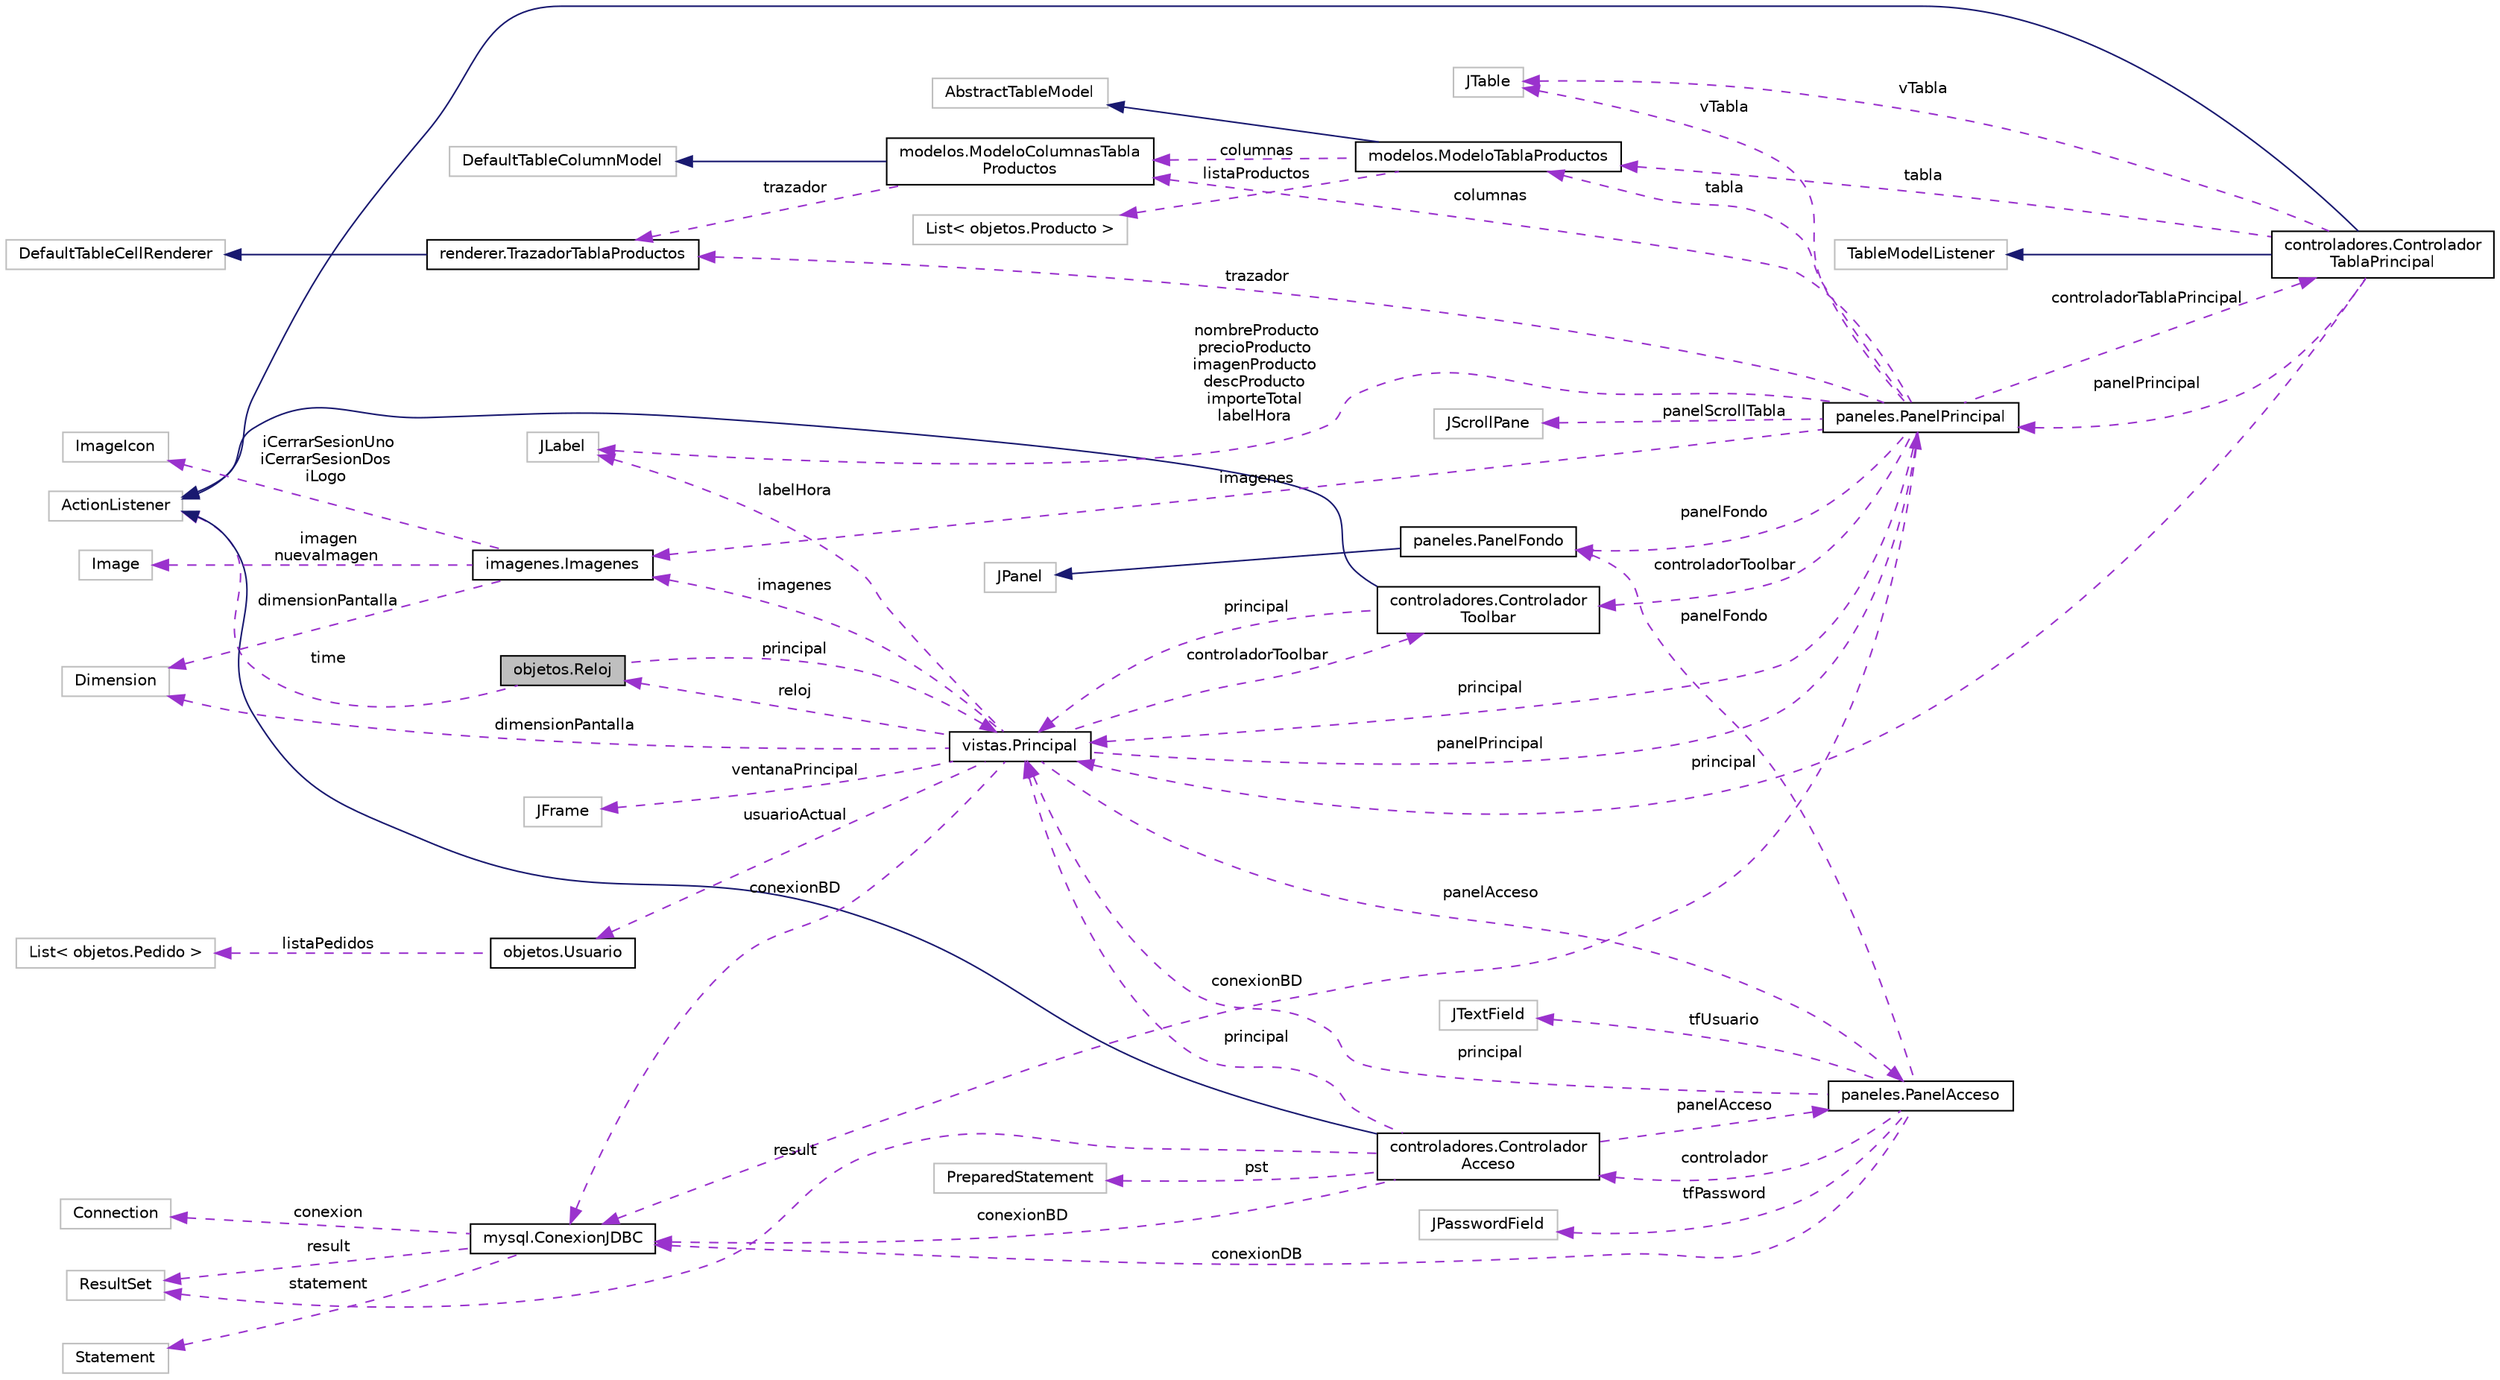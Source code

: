 digraph "objetos.Reloj"
{
  edge [fontname="Helvetica",fontsize="10",labelfontname="Helvetica",labelfontsize="10"];
  node [fontname="Helvetica",fontsize="10",shape=record];
  rankdir="LR";
  Node1 [label="objetos.Reloj",height=0.2,width=0.4,color="black", fillcolor="grey75", style="filled", fontcolor="black"];
  Node2 -> Node1 [dir="back",color="darkorchid3",fontsize="10",style="dashed",label=" time" ,fontname="Helvetica"];
  Node2 [label="ActionListener",height=0.2,width=0.4,color="grey75", fillcolor="white", style="filled"];
  Node3 -> Node1 [dir="back",color="darkorchid3",fontsize="10",style="dashed",label=" principal" ,fontname="Helvetica"];
  Node3 [label="vistas.Principal",height=0.2,width=0.4,color="black", fillcolor="white", style="filled",URL="$classvistas_1_1_principal.html"];
  Node1 -> Node3 [dir="back",color="darkorchid3",fontsize="10",style="dashed",label=" reloj" ,fontname="Helvetica"];
  Node4 -> Node3 [dir="back",color="darkorchid3",fontsize="10",style="dashed",label=" panelPrincipal" ,fontname="Helvetica"];
  Node4 [label="paneles.PanelPrincipal",height=0.2,width=0.4,color="black", fillcolor="white", style="filled",URL="$classpaneles_1_1_panel_principal.html"];
  Node5 -> Node4 [dir="back",color="darkorchid3",fontsize="10",style="dashed",label=" controladorTablaPrincipal" ,fontname="Helvetica"];
  Node5 [label="controladores.Controlador\lTablaPrincipal",height=0.2,width=0.4,color="black", fillcolor="white", style="filled",URL="$classcontroladores_1_1_controlador_tabla_principal.html"];
  Node2 -> Node5 [dir="back",color="midnightblue",fontsize="10",style="solid",fontname="Helvetica"];
  Node6 -> Node5 [dir="back",color="midnightblue",fontsize="10",style="solid",fontname="Helvetica"];
  Node6 [label="TableModelListener",height=0.2,width=0.4,color="grey75", fillcolor="white", style="filled"];
  Node4 -> Node5 [dir="back",color="darkorchid3",fontsize="10",style="dashed",label=" panelPrincipal" ,fontname="Helvetica"];
  Node7 -> Node5 [dir="back",color="darkorchid3",fontsize="10",style="dashed",label=" vTabla" ,fontname="Helvetica"];
  Node7 [label="JTable",height=0.2,width=0.4,color="grey75", fillcolor="white", style="filled"];
  Node3 -> Node5 [dir="back",color="darkorchid3",fontsize="10",style="dashed",label=" principal" ,fontname="Helvetica"];
  Node8 -> Node5 [dir="back",color="darkorchid3",fontsize="10",style="dashed",label=" tabla" ,fontname="Helvetica"];
  Node8 [label="modelos.ModeloTablaProductos",height=0.2,width=0.4,color="black", fillcolor="white", style="filled",URL="$classmodelos_1_1_modelo_tabla_productos.html"];
  Node9 -> Node8 [dir="back",color="midnightblue",fontsize="10",style="solid",fontname="Helvetica"];
  Node9 [label="AbstractTableModel",height=0.2,width=0.4,color="grey75", fillcolor="white", style="filled"];
  Node10 -> Node8 [dir="back",color="darkorchid3",fontsize="10",style="dashed",label=" columnas" ,fontname="Helvetica"];
  Node10 [label="modelos.ModeloColumnasTabla\lProductos",height=0.2,width=0.4,color="black", fillcolor="white", style="filled",URL="$classmodelos_1_1_modelo_columnas_tabla_productos.html"];
  Node11 -> Node10 [dir="back",color="midnightblue",fontsize="10",style="solid",fontname="Helvetica"];
  Node11 [label="DefaultTableColumnModel",height=0.2,width=0.4,color="grey75", fillcolor="white", style="filled"];
  Node12 -> Node10 [dir="back",color="darkorchid3",fontsize="10",style="dashed",label=" trazador" ,fontname="Helvetica"];
  Node12 [label="renderer.TrazadorTablaProductos",height=0.2,width=0.4,color="black", fillcolor="white", style="filled",URL="$classrenderer_1_1_trazador_tabla_productos.html"];
  Node13 -> Node12 [dir="back",color="midnightblue",fontsize="10",style="solid",fontname="Helvetica"];
  Node13 [label="DefaultTableCellRenderer",height=0.2,width=0.4,color="grey75", fillcolor="white", style="filled"];
  Node14 -> Node8 [dir="back",color="darkorchid3",fontsize="10",style="dashed",label=" listaProductos" ,fontname="Helvetica"];
  Node14 [label="List\< objetos.Producto \>",height=0.2,width=0.4,color="grey75", fillcolor="white", style="filled"];
  Node12 -> Node4 [dir="back",color="darkorchid3",fontsize="10",style="dashed",label=" trazador" ,fontname="Helvetica"];
  Node15 -> Node4 [dir="back",color="darkorchid3",fontsize="10",style="dashed",label=" conexionBD" ,fontname="Helvetica"];
  Node15 [label="mysql.ConexionJDBC",height=0.2,width=0.4,color="black", fillcolor="white", style="filled",URL="$classmysql_1_1_conexion_j_d_b_c.html"];
  Node16 -> Node15 [dir="back",color="darkorchid3",fontsize="10",style="dashed",label=" statement" ,fontname="Helvetica"];
  Node16 [label="Statement",height=0.2,width=0.4,color="grey75", fillcolor="white", style="filled"];
  Node17 -> Node15 [dir="back",color="darkorchid3",fontsize="10",style="dashed",label=" conexion" ,fontname="Helvetica"];
  Node17 [label="Connection",height=0.2,width=0.4,color="grey75", fillcolor="white", style="filled"];
  Node18 -> Node15 [dir="back",color="darkorchid3",fontsize="10",style="dashed",label=" result" ,fontname="Helvetica"];
  Node18 [label="ResultSet",height=0.2,width=0.4,color="grey75", fillcolor="white", style="filled"];
  Node19 -> Node4 [dir="back",color="darkorchid3",fontsize="10",style="dashed",label=" controladorToolbar" ,fontname="Helvetica"];
  Node19 [label="controladores.Controlador\lToolbar",height=0.2,width=0.4,color="black", fillcolor="white", style="filled",URL="$classcontroladores_1_1_controlador_toolbar.html"];
  Node2 -> Node19 [dir="back",color="midnightblue",fontsize="10",style="solid",fontname="Helvetica"];
  Node3 -> Node19 [dir="back",color="darkorchid3",fontsize="10",style="dashed",label=" principal" ,fontname="Helvetica"];
  Node7 -> Node4 [dir="back",color="darkorchid3",fontsize="10",style="dashed",label=" vTabla" ,fontname="Helvetica"];
  Node20 -> Node4 [dir="back",color="darkorchid3",fontsize="10",style="dashed",label=" panelFondo" ,fontname="Helvetica"];
  Node20 [label="paneles.PanelFondo",height=0.2,width=0.4,color="black", fillcolor="white", style="filled",URL="$classpaneles_1_1_panel_fondo.html"];
  Node21 -> Node20 [dir="back",color="midnightblue",fontsize="10",style="solid",fontname="Helvetica"];
  Node21 [label="JPanel",height=0.2,width=0.4,color="grey75", fillcolor="white", style="filled"];
  Node10 -> Node4 [dir="back",color="darkorchid3",fontsize="10",style="dashed",label=" columnas" ,fontname="Helvetica"];
  Node22 -> Node4 [dir="back",color="darkorchid3",fontsize="10",style="dashed",label=" nombreProducto\nprecioProducto\nimagenProducto\ndescProducto\nimporteTotal\nlabelHora" ,fontname="Helvetica"];
  Node22 [label="JLabel",height=0.2,width=0.4,color="grey75", fillcolor="white", style="filled"];
  Node23 -> Node4 [dir="back",color="darkorchid3",fontsize="10",style="dashed",label=" imagenes" ,fontname="Helvetica"];
  Node23 [label="imagenes.Imagenes",height=0.2,width=0.4,color="black", fillcolor="white", style="filled",URL="$classimagenes_1_1_imagenes.html"];
  Node24 -> Node23 [dir="back",color="darkorchid3",fontsize="10",style="dashed",label=" iCerrarSesionUno\niCerrarSesionDos\niLogo" ,fontname="Helvetica"];
  Node24 [label="ImageIcon",height=0.2,width=0.4,color="grey75", fillcolor="white", style="filled"];
  Node25 -> Node23 [dir="back",color="darkorchid3",fontsize="10",style="dashed",label=" imagen\nnuevaImagen" ,fontname="Helvetica"];
  Node25 [label="Image",height=0.2,width=0.4,color="grey75", fillcolor="white", style="filled"];
  Node26 -> Node23 [dir="back",color="darkorchid3",fontsize="10",style="dashed",label=" dimensionPantalla" ,fontname="Helvetica"];
  Node26 [label="Dimension",height=0.2,width=0.4,color="grey75", fillcolor="white", style="filled"];
  Node27 -> Node4 [dir="back",color="darkorchid3",fontsize="10",style="dashed",label=" panelScrollTabla" ,fontname="Helvetica"];
  Node27 [label="JScrollPane",height=0.2,width=0.4,color="grey75", fillcolor="white", style="filled"];
  Node8 -> Node4 [dir="back",color="darkorchid3",fontsize="10",style="dashed",label=" tabla" ,fontname="Helvetica"];
  Node3 -> Node4 [dir="back",color="darkorchid3",fontsize="10",style="dashed",label=" principal" ,fontname="Helvetica"];
  Node19 -> Node3 [dir="back",color="darkorchid3",fontsize="10",style="dashed",label=" controladorToolbar" ,fontname="Helvetica"];
  Node28 -> Node3 [dir="back",color="darkorchid3",fontsize="10",style="dashed",label=" usuarioActual" ,fontname="Helvetica"];
  Node28 [label="objetos.Usuario",height=0.2,width=0.4,color="black", fillcolor="white", style="filled",URL="$classobjetos_1_1_usuario.html"];
  Node29 -> Node28 [dir="back",color="darkorchid3",fontsize="10",style="dashed",label=" listaPedidos" ,fontname="Helvetica"];
  Node29 [label="List\< objetos.Pedido \>",height=0.2,width=0.4,color="grey75", fillcolor="white", style="filled"];
  Node15 -> Node3 [dir="back",color="darkorchid3",fontsize="10",style="dashed",label=" conexionBD" ,fontname="Helvetica"];
  Node30 -> Node3 [dir="back",color="darkorchid3",fontsize="10",style="dashed",label=" ventanaPrincipal" ,fontname="Helvetica"];
  Node30 [label="JFrame",height=0.2,width=0.4,color="grey75", fillcolor="white", style="filled"];
  Node31 -> Node3 [dir="back",color="darkorchid3",fontsize="10",style="dashed",label=" panelAcceso" ,fontname="Helvetica"];
  Node31 [label="paneles.PanelAcceso",height=0.2,width=0.4,color="black", fillcolor="white", style="filled",URL="$classpaneles_1_1_panel_acceso.html"];
  Node32 -> Node31 [dir="back",color="darkorchid3",fontsize="10",style="dashed",label=" tfUsuario" ,fontname="Helvetica"];
  Node32 [label="JTextField",height=0.2,width=0.4,color="grey75", fillcolor="white", style="filled"];
  Node15 -> Node31 [dir="back",color="darkorchid3",fontsize="10",style="dashed",label=" conexionDB" ,fontname="Helvetica"];
  Node33 -> Node31 [dir="back",color="darkorchid3",fontsize="10",style="dashed",label=" tfPassword" ,fontname="Helvetica"];
  Node33 [label="JPasswordField",height=0.2,width=0.4,color="grey75", fillcolor="white", style="filled"];
  Node20 -> Node31 [dir="back",color="darkorchid3",fontsize="10",style="dashed",label=" panelFondo" ,fontname="Helvetica"];
  Node34 -> Node31 [dir="back",color="darkorchid3",fontsize="10",style="dashed",label=" controlador" ,fontname="Helvetica"];
  Node34 [label="controladores.Controlador\lAcceso",height=0.2,width=0.4,color="black", fillcolor="white", style="filled",URL="$classcontroladores_1_1_controlador_acceso.html"];
  Node2 -> Node34 [dir="back",color="midnightblue",fontsize="10",style="solid",fontname="Helvetica"];
  Node15 -> Node34 [dir="back",color="darkorchid3",fontsize="10",style="dashed",label=" conexionBD" ,fontname="Helvetica"];
  Node31 -> Node34 [dir="back",color="darkorchid3",fontsize="10",style="dashed",label=" panelAcceso" ,fontname="Helvetica"];
  Node35 -> Node34 [dir="back",color="darkorchid3",fontsize="10",style="dashed",label=" pst" ,fontname="Helvetica"];
  Node35 [label="PreparedStatement",height=0.2,width=0.4,color="grey75", fillcolor="white", style="filled"];
  Node3 -> Node34 [dir="back",color="darkorchid3",fontsize="10",style="dashed",label=" principal" ,fontname="Helvetica"];
  Node18 -> Node34 [dir="back",color="darkorchid3",fontsize="10",style="dashed",label=" result" ,fontname="Helvetica"];
  Node3 -> Node31 [dir="back",color="darkorchid3",fontsize="10",style="dashed",label=" principal" ,fontname="Helvetica"];
  Node26 -> Node3 [dir="back",color="darkorchid3",fontsize="10",style="dashed",label=" dimensionPantalla" ,fontname="Helvetica"];
  Node22 -> Node3 [dir="back",color="darkorchid3",fontsize="10",style="dashed",label=" labelHora" ,fontname="Helvetica"];
  Node23 -> Node3 [dir="back",color="darkorchid3",fontsize="10",style="dashed",label=" imagenes" ,fontname="Helvetica"];
}
